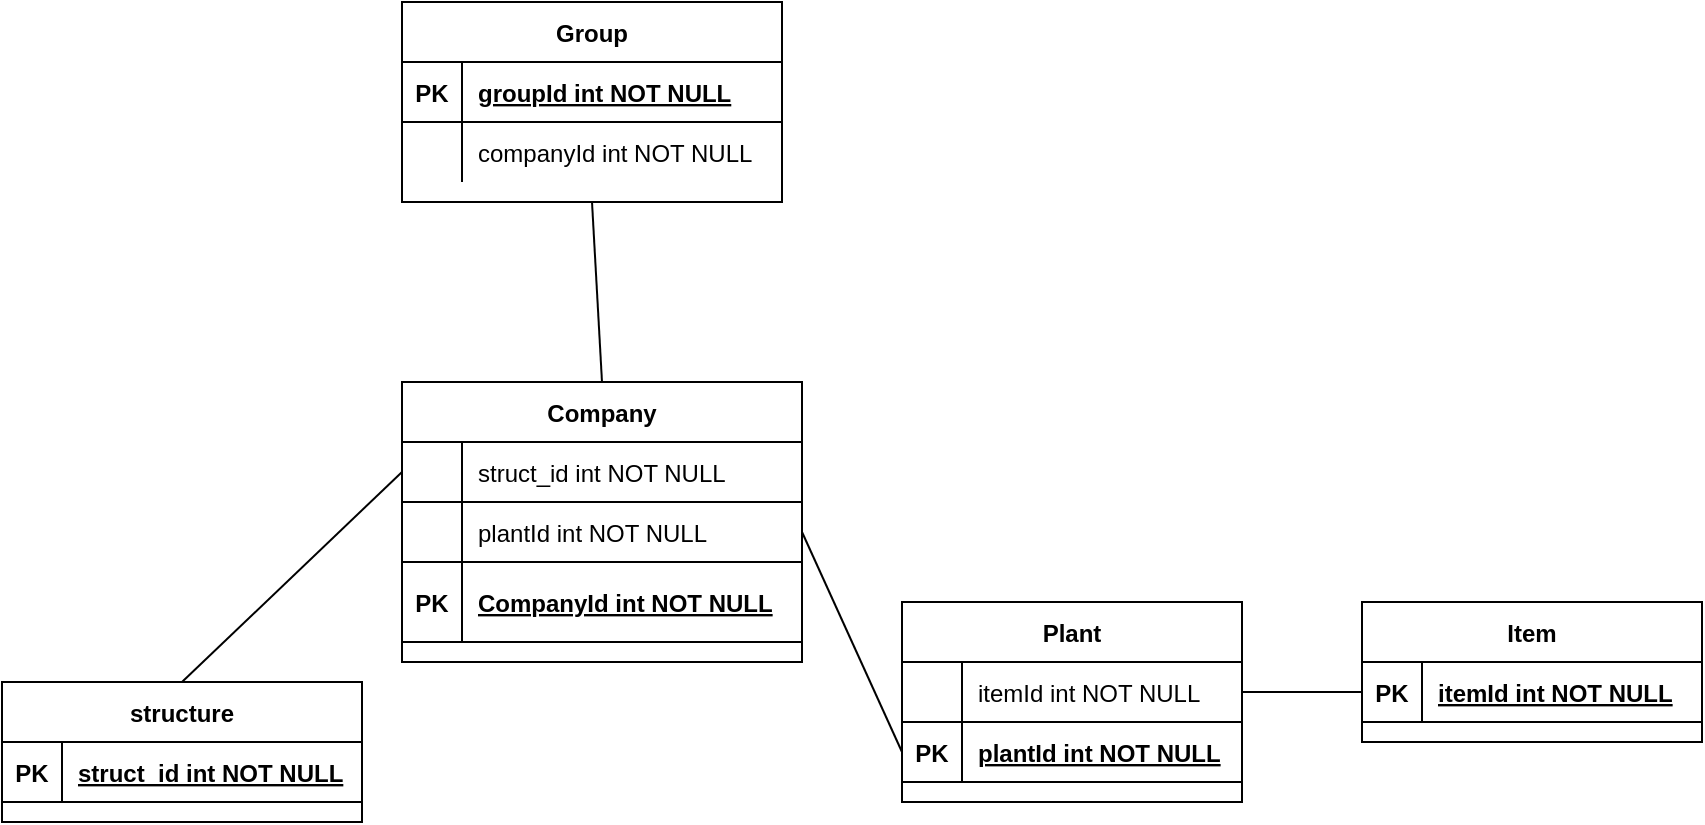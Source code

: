 <mxfile version="17.2.4" type="github">
  <diagram id="y3CylBuor40OC7wlPzNz" name="Page-1">
    <mxGraphModel dx="1777" dy="552" grid="1" gridSize="10" guides="1" tooltips="1" connect="1" arrows="1" fold="1" page="1" pageScale="1" pageWidth="827" pageHeight="1169" math="0" shadow="0">
      <root>
        <mxCell id="0" />
        <mxCell id="1" parent="0" />
        <mxCell id="PS7jrH8OiM92n2drVEUo-1" value="Item" style="shape=table;startSize=30;container=1;collapsible=1;childLayout=tableLayout;fixedRows=1;rowLines=0;fontStyle=1;align=center;resizeLast=1;" vertex="1" parent="1">
          <mxGeometry x="90" y="470" width="170" height="70" as="geometry" />
        </mxCell>
        <mxCell id="PS7jrH8OiM92n2drVEUo-2" value="" style="shape=tableRow;horizontal=0;startSize=0;swimlaneHead=0;swimlaneBody=0;fillColor=none;collapsible=0;dropTarget=0;points=[[0,0.5],[1,0.5]];portConstraint=eastwest;top=0;left=0;right=0;bottom=1;" vertex="1" parent="PS7jrH8OiM92n2drVEUo-1">
          <mxGeometry y="30" width="170" height="30" as="geometry" />
        </mxCell>
        <mxCell id="PS7jrH8OiM92n2drVEUo-3" value="PK" style="shape=partialRectangle;overflow=hidden;connectable=0;fillColor=none;top=0;left=0;bottom=0;right=0;fontStyle=1;" vertex="1" parent="PS7jrH8OiM92n2drVEUo-2">
          <mxGeometry width="30" height="30" as="geometry">
            <mxRectangle width="30" height="30" as="alternateBounds" />
          </mxGeometry>
        </mxCell>
        <mxCell id="PS7jrH8OiM92n2drVEUo-4" value="itemId int NOT NULL " style="shape=partialRectangle;overflow=hidden;connectable=0;fillColor=none;align=left;top=0;left=0;bottom=0;right=0;spacingLeft=6;fontStyle=5;" vertex="1" parent="PS7jrH8OiM92n2drVEUo-2">
          <mxGeometry x="30" width="140" height="30" as="geometry">
            <mxRectangle width="140" height="30" as="alternateBounds" />
          </mxGeometry>
        </mxCell>
        <mxCell id="PS7jrH8OiM92n2drVEUo-5" value="Plant" style="shape=table;startSize=30;container=1;collapsible=1;childLayout=tableLayout;fixedRows=1;rowLines=0;fontStyle=1;align=center;resizeLast=1;" vertex="1" parent="1">
          <mxGeometry x="-140" y="470" width="170" height="100" as="geometry" />
        </mxCell>
        <mxCell id="PS7jrH8OiM92n2drVEUo-6" value="" style="shape=tableRow;horizontal=0;startSize=0;swimlaneHead=0;swimlaneBody=0;fillColor=none;collapsible=0;dropTarget=0;points=[[0,0.5],[1,0.5]];portConstraint=eastwest;top=0;left=0;right=0;bottom=1;" vertex="1" parent="PS7jrH8OiM92n2drVEUo-5">
          <mxGeometry y="30" width="170" height="30" as="geometry" />
        </mxCell>
        <mxCell id="PS7jrH8OiM92n2drVEUo-7" value="" style="shape=partialRectangle;overflow=hidden;connectable=0;fillColor=none;top=0;left=0;bottom=0;right=0;fontStyle=0;" vertex="1" parent="PS7jrH8OiM92n2drVEUo-6">
          <mxGeometry width="30" height="30" as="geometry">
            <mxRectangle width="30" height="30" as="alternateBounds" />
          </mxGeometry>
        </mxCell>
        <mxCell id="PS7jrH8OiM92n2drVEUo-8" value="itemId int NOT NULL" style="shape=partialRectangle;overflow=hidden;connectable=0;fillColor=none;align=left;top=0;left=0;bottom=0;right=0;spacingLeft=6;fontStyle=0;" vertex="1" parent="PS7jrH8OiM92n2drVEUo-6">
          <mxGeometry x="30" width="140" height="30" as="geometry">
            <mxRectangle width="140" height="30" as="alternateBounds" />
          </mxGeometry>
        </mxCell>
        <mxCell id="PS7jrH8OiM92n2drVEUo-9" value="" style="shape=tableRow;horizontal=0;startSize=0;swimlaneHead=0;swimlaneBody=0;fillColor=none;collapsible=0;dropTarget=0;points=[[0,0.5],[1,0.5]];portConstraint=eastwest;top=0;left=0;right=0;bottom=1;" vertex="1" parent="PS7jrH8OiM92n2drVEUo-5">
          <mxGeometry y="60" width="170" height="30" as="geometry" />
        </mxCell>
        <mxCell id="PS7jrH8OiM92n2drVEUo-10" value="PK" style="shape=partialRectangle;overflow=hidden;connectable=0;fillColor=none;top=0;left=0;bottom=0;right=0;fontStyle=1;" vertex="1" parent="PS7jrH8OiM92n2drVEUo-9">
          <mxGeometry width="30" height="30" as="geometry">
            <mxRectangle width="30" height="30" as="alternateBounds" />
          </mxGeometry>
        </mxCell>
        <mxCell id="PS7jrH8OiM92n2drVEUo-11" value="plantId int NOT NULL " style="shape=partialRectangle;overflow=hidden;connectable=0;fillColor=none;align=left;top=0;left=0;bottom=0;right=0;spacingLeft=6;fontStyle=5;" vertex="1" parent="PS7jrH8OiM92n2drVEUo-9">
          <mxGeometry x="30" width="140" height="30" as="geometry">
            <mxRectangle width="140" height="30" as="alternateBounds" />
          </mxGeometry>
        </mxCell>
        <mxCell id="PS7jrH8OiM92n2drVEUo-12" value="Company" style="shape=table;startSize=30;container=1;collapsible=1;childLayout=tableLayout;fixedRows=1;rowLines=0;fontStyle=1;align=center;resizeLast=1;" vertex="1" parent="1">
          <mxGeometry x="-390" y="360" width="200" height="140.0" as="geometry" />
        </mxCell>
        <mxCell id="PS7jrH8OiM92n2drVEUo-13" value="" style="shape=tableRow;horizontal=0;startSize=0;swimlaneHead=0;swimlaneBody=0;fillColor=none;collapsible=0;dropTarget=0;points=[[0,0.5],[1,0.5]];portConstraint=eastwest;top=0;left=0;right=0;bottom=1;" vertex="1" parent="PS7jrH8OiM92n2drVEUo-12">
          <mxGeometry y="30" width="200" height="30" as="geometry" />
        </mxCell>
        <mxCell id="PS7jrH8OiM92n2drVEUo-14" value="" style="shape=partialRectangle;overflow=hidden;connectable=0;fillColor=none;top=0;left=0;bottom=0;right=0;fontStyle=1;" vertex="1" parent="PS7jrH8OiM92n2drVEUo-13">
          <mxGeometry width="30" height="30" as="geometry">
            <mxRectangle width="30" height="30" as="alternateBounds" />
          </mxGeometry>
        </mxCell>
        <mxCell id="PS7jrH8OiM92n2drVEUo-15" value="struct_id int NOT NULL" style="shape=partialRectangle;overflow=hidden;connectable=0;fillColor=none;align=left;top=0;left=0;bottom=0;right=0;spacingLeft=6;fontStyle=0;" vertex="1" parent="PS7jrH8OiM92n2drVEUo-13">
          <mxGeometry x="30" width="170" height="30" as="geometry">
            <mxRectangle width="170" height="30" as="alternateBounds" />
          </mxGeometry>
        </mxCell>
        <mxCell id="PS7jrH8OiM92n2drVEUo-16" value="" style="shape=tableRow;horizontal=0;startSize=0;swimlaneHead=0;swimlaneBody=0;fillColor=none;collapsible=0;dropTarget=0;points=[[0,0.5],[1,0.5]];portConstraint=eastwest;top=0;left=0;right=0;bottom=1;" vertex="1" parent="PS7jrH8OiM92n2drVEUo-12">
          <mxGeometry y="60" width="200" height="30" as="geometry" />
        </mxCell>
        <mxCell id="PS7jrH8OiM92n2drVEUo-17" value="" style="shape=partialRectangle;overflow=hidden;connectable=0;fillColor=none;top=0;left=0;bottom=0;right=0;fontStyle=1;" vertex="1" parent="PS7jrH8OiM92n2drVEUo-16">
          <mxGeometry width="30" height="30" as="geometry">
            <mxRectangle width="30" height="30" as="alternateBounds" />
          </mxGeometry>
        </mxCell>
        <mxCell id="PS7jrH8OiM92n2drVEUo-18" value="plantId int NOT NULL" style="shape=partialRectangle;overflow=hidden;connectable=0;fillColor=none;align=left;top=0;left=0;bottom=0;right=0;spacingLeft=6;fontStyle=0;" vertex="1" parent="PS7jrH8OiM92n2drVEUo-16">
          <mxGeometry x="30" width="170" height="30" as="geometry">
            <mxRectangle width="170" height="30" as="alternateBounds" />
          </mxGeometry>
        </mxCell>
        <mxCell id="PS7jrH8OiM92n2drVEUo-19" value="" style="shape=tableRow;horizontal=0;startSize=0;swimlaneHead=0;swimlaneBody=0;fillColor=none;collapsible=0;dropTarget=0;points=[[0,0.5],[1,0.5]];portConstraint=eastwest;top=0;left=0;right=0;bottom=1;" vertex="1" parent="PS7jrH8OiM92n2drVEUo-12">
          <mxGeometry y="90" width="200" height="40" as="geometry" />
        </mxCell>
        <mxCell id="PS7jrH8OiM92n2drVEUo-20" value="PK" style="shape=partialRectangle;overflow=hidden;connectable=0;fillColor=none;top=0;left=0;bottom=0;right=0;fontStyle=1;" vertex="1" parent="PS7jrH8OiM92n2drVEUo-19">
          <mxGeometry width="30" height="40" as="geometry">
            <mxRectangle width="30" height="40" as="alternateBounds" />
          </mxGeometry>
        </mxCell>
        <mxCell id="PS7jrH8OiM92n2drVEUo-21" value="CompanyId int NOT NULL " style="shape=partialRectangle;overflow=hidden;connectable=0;fillColor=none;align=left;top=0;left=0;bottom=0;right=0;spacingLeft=6;fontStyle=5;" vertex="1" parent="PS7jrH8OiM92n2drVEUo-19">
          <mxGeometry x="30" width="170" height="40" as="geometry">
            <mxRectangle width="170" height="40" as="alternateBounds" />
          </mxGeometry>
        </mxCell>
        <mxCell id="PS7jrH8OiM92n2drVEUo-22" value="structure" style="shape=table;startSize=30;container=1;collapsible=1;childLayout=tableLayout;fixedRows=1;rowLines=0;fontStyle=1;align=center;resizeLast=1;" vertex="1" parent="1">
          <mxGeometry x="-590" y="510" width="180" height="70" as="geometry" />
        </mxCell>
        <mxCell id="PS7jrH8OiM92n2drVEUo-23" value="" style="shape=tableRow;horizontal=0;startSize=0;swimlaneHead=0;swimlaneBody=0;fillColor=none;collapsible=0;dropTarget=0;points=[[0,0.5],[1,0.5]];portConstraint=eastwest;top=0;left=0;right=0;bottom=1;" vertex="1" parent="PS7jrH8OiM92n2drVEUo-22">
          <mxGeometry y="30" width="180" height="30" as="geometry" />
        </mxCell>
        <mxCell id="PS7jrH8OiM92n2drVEUo-24" value="PK" style="shape=partialRectangle;overflow=hidden;connectable=0;fillColor=none;top=0;left=0;bottom=0;right=0;fontStyle=1;" vertex="1" parent="PS7jrH8OiM92n2drVEUo-23">
          <mxGeometry width="30" height="30" as="geometry">
            <mxRectangle width="30" height="30" as="alternateBounds" />
          </mxGeometry>
        </mxCell>
        <mxCell id="PS7jrH8OiM92n2drVEUo-25" value="struct_id int NOT NULL " style="shape=partialRectangle;overflow=hidden;connectable=0;fillColor=none;align=left;top=0;left=0;bottom=0;right=0;spacingLeft=6;fontStyle=5;" vertex="1" parent="PS7jrH8OiM92n2drVEUo-23">
          <mxGeometry x="30" width="150" height="30" as="geometry">
            <mxRectangle width="150" height="30" as="alternateBounds" />
          </mxGeometry>
        </mxCell>
        <mxCell id="PS7jrH8OiM92n2drVEUo-26" value="Group" style="shape=table;startSize=30;container=1;collapsible=1;childLayout=tableLayout;fixedRows=1;rowLines=0;fontStyle=1;align=center;resizeLast=1;" vertex="1" parent="1">
          <mxGeometry x="-390" y="170" width="190" height="100" as="geometry" />
        </mxCell>
        <mxCell id="PS7jrH8OiM92n2drVEUo-27" value="" style="shape=tableRow;horizontal=0;startSize=0;swimlaneHead=0;swimlaneBody=0;fillColor=none;collapsible=0;dropTarget=0;points=[[0,0.5],[1,0.5]];portConstraint=eastwest;top=0;left=0;right=0;bottom=1;" vertex="1" parent="PS7jrH8OiM92n2drVEUo-26">
          <mxGeometry y="30" width="190" height="30" as="geometry" />
        </mxCell>
        <mxCell id="PS7jrH8OiM92n2drVEUo-28" value="PK" style="shape=partialRectangle;overflow=hidden;connectable=0;fillColor=none;top=0;left=0;bottom=0;right=0;fontStyle=1;" vertex="1" parent="PS7jrH8OiM92n2drVEUo-27">
          <mxGeometry width="30" height="30" as="geometry">
            <mxRectangle width="30" height="30" as="alternateBounds" />
          </mxGeometry>
        </mxCell>
        <mxCell id="PS7jrH8OiM92n2drVEUo-29" value="groupId int NOT NULL " style="shape=partialRectangle;overflow=hidden;connectable=0;fillColor=none;align=left;top=0;left=0;bottom=0;right=0;spacingLeft=6;fontStyle=5;" vertex="1" parent="PS7jrH8OiM92n2drVEUo-27">
          <mxGeometry x="30" width="160" height="30" as="geometry">
            <mxRectangle width="160" height="30" as="alternateBounds" />
          </mxGeometry>
        </mxCell>
        <mxCell id="PS7jrH8OiM92n2drVEUo-30" value="" style="shape=tableRow;horizontal=0;startSize=0;swimlaneHead=0;swimlaneBody=0;fillColor=none;collapsible=0;dropTarget=0;points=[[0,0.5],[1,0.5]];portConstraint=eastwest;top=0;left=0;right=0;bottom=0;" vertex="1" parent="PS7jrH8OiM92n2drVEUo-26">
          <mxGeometry y="60" width="190" height="30" as="geometry" />
        </mxCell>
        <mxCell id="PS7jrH8OiM92n2drVEUo-31" value="" style="shape=partialRectangle;overflow=hidden;connectable=0;fillColor=none;top=0;left=0;bottom=0;right=0;" vertex="1" parent="PS7jrH8OiM92n2drVEUo-30">
          <mxGeometry width="30" height="30" as="geometry">
            <mxRectangle width="30" height="30" as="alternateBounds" />
          </mxGeometry>
        </mxCell>
        <mxCell id="PS7jrH8OiM92n2drVEUo-32" value="companyId int NOT NULL" style="shape=partialRectangle;overflow=hidden;connectable=0;fillColor=none;align=left;top=0;left=0;bottom=0;right=0;spacingLeft=6;" vertex="1" parent="PS7jrH8OiM92n2drVEUo-30">
          <mxGeometry x="30" width="160" height="30" as="geometry">
            <mxRectangle width="160" height="30" as="alternateBounds" />
          </mxGeometry>
        </mxCell>
        <mxCell id="PS7jrH8OiM92n2drVEUo-35" value="" style="endArrow=none;html=1;rounded=0;exitX=0.5;exitY=0;exitDx=0;exitDy=0;entryX=0.5;entryY=1;entryDx=0;entryDy=0;" edge="1" parent="1" source="PS7jrH8OiM92n2drVEUo-12" target="PS7jrH8OiM92n2drVEUo-26">
          <mxGeometry width="50" height="50" relative="1" as="geometry">
            <mxPoint x="-30" y="500" as="sourcePoint" />
            <mxPoint x="20" y="450" as="targetPoint" />
          </mxGeometry>
        </mxCell>
        <mxCell id="PS7jrH8OiM92n2drVEUo-36" value="" style="endArrow=none;html=1;rounded=0;exitX=0.5;exitY=0;exitDx=0;exitDy=0;entryX=0;entryY=0.5;entryDx=0;entryDy=0;" edge="1" parent="1" source="PS7jrH8OiM92n2drVEUo-22" target="PS7jrH8OiM92n2drVEUo-13">
          <mxGeometry width="50" height="50" relative="1" as="geometry">
            <mxPoint x="-300.0" y="360" as="sourcePoint" />
            <mxPoint x="-285.0" y="280" as="targetPoint" />
          </mxGeometry>
        </mxCell>
        <mxCell id="PS7jrH8OiM92n2drVEUo-37" value="" style="endArrow=none;html=1;rounded=0;entryX=1;entryY=0.5;entryDx=0;entryDy=0;exitX=0;exitY=0.5;exitDx=0;exitDy=0;" edge="1" parent="1" source="PS7jrH8OiM92n2drVEUo-9" target="PS7jrH8OiM92n2drVEUo-16">
          <mxGeometry width="50" height="50" relative="1" as="geometry">
            <mxPoint x="-130" y="440" as="sourcePoint" />
            <mxPoint x="-225.0" y="340" as="targetPoint" />
          </mxGeometry>
        </mxCell>
        <mxCell id="PS7jrH8OiM92n2drVEUo-39" value="" style="endArrow=none;html=1;rounded=0;exitX=1;exitY=0.5;exitDx=0;exitDy=0;entryX=0;entryY=0.5;entryDx=0;entryDy=0;" edge="1" parent="1" source="PS7jrH8OiM92n2drVEUo-6" target="PS7jrH8OiM92n2drVEUo-2">
          <mxGeometry width="50" height="50" relative="1" as="geometry">
            <mxPoint x="-80" y="490" as="sourcePoint" />
            <mxPoint x="-30" y="440" as="targetPoint" />
          </mxGeometry>
        </mxCell>
      </root>
    </mxGraphModel>
  </diagram>
</mxfile>
